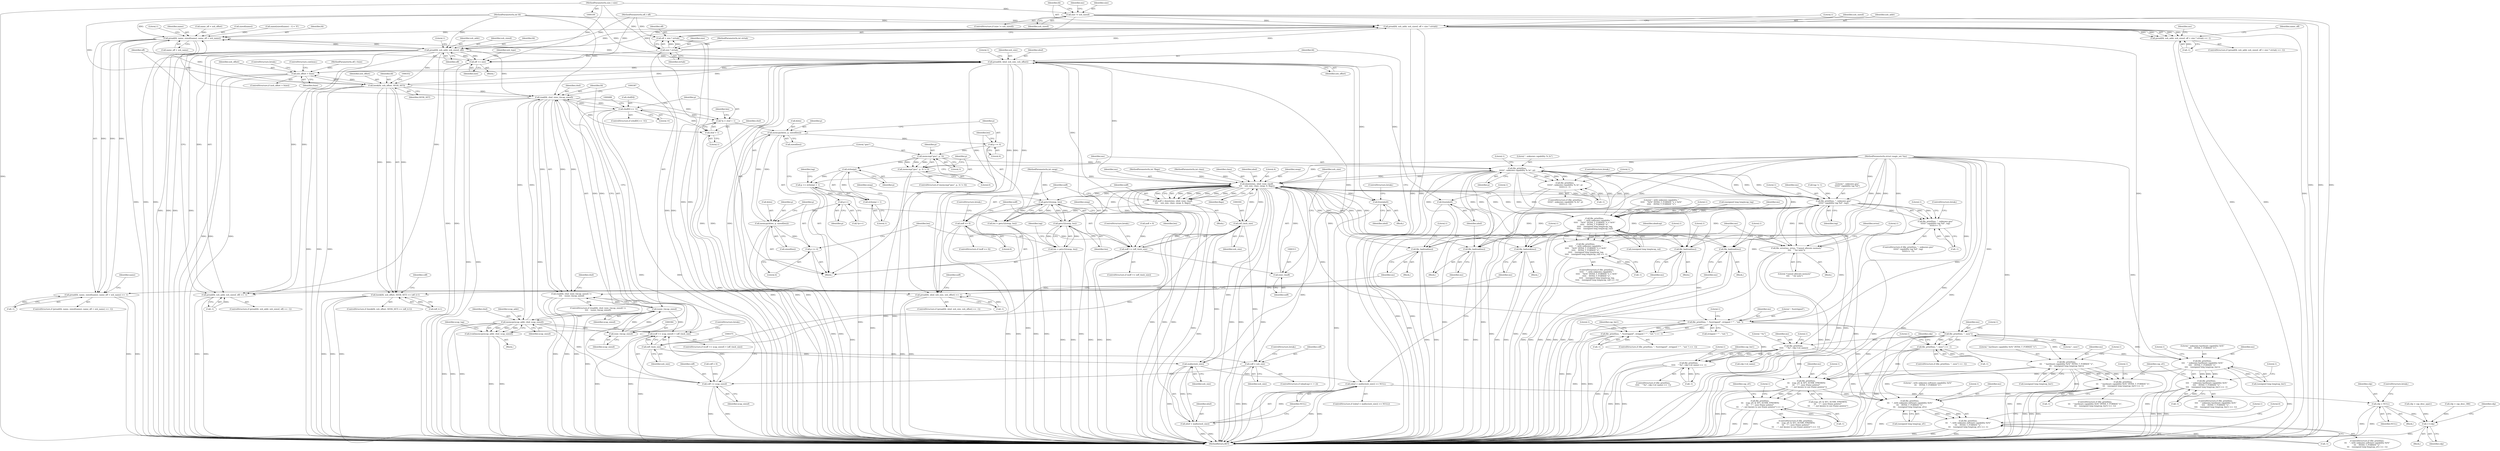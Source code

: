 digraph "0_file_d7cdad007c507e6c79f51f058dd77fab70ceb9f6@API" {
"1000146" [label="(Call,size != xsh_sizeof)"];
"1000116" [label="(MethodParameterIn,size_t size)"];
"1000164" [label="(Call,pread(fd, xsh_addr, xsh_sizeof, off + size * strtab))"];
"1000163" [label="(Call,pread(fd, xsh_addr, xsh_sizeof, off + size * strtab) == -1)"];
"1000191" [label="(Call,pread(fd, name, sizeof(name), name_off + xsh_name))"];
"1000190" [label="(Call,pread(fd, name, sizeof(name), name_off + xsh_name) == -1)"];
"1000226" [label="(Call,pread(fd, xsh_addr, xsh_sizeof, off))"];
"1000225" [label="(Call,pread(fd, xsh_addr, xsh_sizeof, off) == -1)"];
"1000239" [label="(Call,off += size)"];
"1000280" [label="(Call,pread(fd, nbuf, xsh_size, xsh_offset))"];
"1000253" [label="(Call,xsh_offset > fsize)"];
"1000347" [label="(Call,lseek(fd, xsh_offset, SEEK_SET))"];
"1000346" [label="(Call,lseek(fd, xsh_offset, SEEK_SET) == (off_t)-1)"];
"1000380" [label="(Call,read(fd, cbuf, (size_t)xcap_sizeof))"];
"1000379" [label="(Call,read(fd, cbuf, (size_t)xcap_sizeof) !=\n\t\t\t\t    (ssize_t)xcap_sizeof)"];
"1000396" [label="(Call,cbuf[0] == 'A')"];
"1000403" [label="(Call,*p = cbuf + 1)"];
"1000410" [label="(Call,memcpy(&len, p, sizeof(len)))"];
"1000416" [label="(Call,p += 4)"];
"1000426" [label="(Call,memcmp(\"gnu\", p, 3))"];
"1000425" [label="(Call,memcmp(\"gnu\", p, 3) != 0)"];
"1000434" [label="(Call,file_printf(ms,\n\t\t\t\t\t\t\", unknown capability %.3s\", p))"];
"1000202" [label="(Call,file_badread(ms))"];
"1000234" [label="(Call,file_badread(ms))"];
"1000271" [label="(Call,file_error(ms, errno, \"Cannot allocate memory\"\n\t\t\t\t    \" for note\"))"];
"1000288" [label="(Call,file_badread(ms))"];
"1000309" [label="(Call,donote(ms, nbuf, (size_t)noff,\n\t\t\t\t    xsh_size, clazz, swap, 4, flags))"];
"1000267" [label="(Call,malloc(xsh_size))"];
"1000264" [label="(Call,(nbuf = malloc(xsh_size)) == NULL)"];
"1000573" [label="(Call,cdp = NULL)"];
"1000620" [label="(Call,++cdp)"];
"1000265" [label="(Call,nbuf = malloc(xsh_size))"];
"1000303" [label="(Call,(off_t)xsh_size)"];
"1000301" [label="(Call,noff >= (off_t)xsh_size)"];
"1000312" [label="(Call,(size_t)noff)"];
"1000374" [label="(Call,(off_t)xsh_size)"];
"1000370" [label="(Call,(coff += xcap_sizeof) > (off_t)xsh_size)"];
"1000530" [label="(Call,coff = xsh_size)"];
"1000371" [label="(Call,coff += xcap_sizeof)"];
"1000307" [label="(Call,noff = donote(ms, nbuf, (size_t)noff,\n\t\t\t\t    xsh_size, clazz, swap, 4, flags))"];
"1000321" [label="(Call,noff == 0)"];
"1000325" [label="(Call,free(nbuf))"];
"1000356" [label="(Call,file_badseek(ms))"];
"1000390" [label="(Call,file_badread(ms))"];
"1000421" [label="(Call,getu32(swap, len))"];
"1000419" [label="(Call,len = getu32(swap, len))"];
"1000466" [label="(Call,getu32(swap, len))"];
"1000464" [label="(Call,len = getu32(swap, len))"];
"1000476" [label="(Call,file_printf(ms, \", unknown gnu\"\n\t\t\t\t\t\t\" capability tag %d\", tag))"];
"1000475" [label="(Call,file_printf(ms, \", unknown gnu\"\n\t\t\t\t\t\t\" capability tag %d\", tag)\n\t\t\t\t\t\t== -1)"];
"1000511" [label="(Call,file_printf(ms,\n\t\t\t\t\t    \", with unknown capability \"\n\t\t\t\t\t    \"0x%\" INT64_T_FORMAT \"x = 0x%\"\n\t\t\t\t\t    INT64_T_FORMAT \"x\",\n \t\t\t\t\t    (unsigned long long)xcap_tag,\n \t\t\t\t\t    (unsigned long long)xcap_val))"];
"1000510" [label="(Call,file_printf(ms,\n\t\t\t\t\t    \", with unknown capability \"\n\t\t\t\t\t    \"0x%\" INT64_T_FORMAT \"x = 0x%\"\n\t\t\t\t\t    INT64_T_FORMAT \"x\",\n \t\t\t\t\t    (unsigned long long)xcap_tag,\n \t\t\t\t\t    (unsigned long long)xcap_val) == -1)"];
"1000539" [label="(Call,file_printf(ms, \", %sstripped\", stripped ? \"\" : \"not \"))"];
"1000538" [label="(Call,file_printf(ms, \", %sstripped\", stripped ? \"\" : \"not \") == -1)"];
"1000579" [label="(Call,file_printf(ms, \", uses\"))"];
"1000578" [label="(Call,file_printf(ms, \", uses\") == -1)"];
"1000604" [label="(Call,file_printf(ms,\n\t\t\t\t\t    \" %s\", cdp->cd_name))"];
"1000603" [label="(Call,file_printf(ms,\n\t\t\t\t\t    \" %s\", cdp->cd_name) == -1)"];
"1000626" [label="(Call,file_printf(ms,\n\t\t\t\t    \" unknown hardware capability 0x%\"\n\t\t\t\t    INT64_T_FORMAT \"x\",\n\t\t\t\t    (unsigned long long)cap_hw1))"];
"1000625" [label="(Call,file_printf(ms,\n\t\t\t\t    \" unknown hardware capability 0x%\"\n\t\t\t\t    INT64_T_FORMAT \"x\",\n\t\t\t\t    (unsigned long long)cap_hw1) == -1)"];
"1000662" [label="(Call,file_printf(ms,\n\t\t\t    (cap_sf1 & SF1_SUNW_FPKNWN)\n\t\t\t    ? \", uses frame pointer\"\n\t\t\t    : \", not known to use frame pointer\"))"];
"1000661" [label="(Call,file_printf(ms,\n\t\t\t    (cap_sf1 & SF1_SUNW_FPKNWN)\n\t\t\t    ? \", uses frame pointer\"\n\t\t\t    : \", not known to use frame pointer\") == -1)"];
"1000682" [label="(Call,file_printf(ms,\n\t\t\t    \", with unknown software capability 0x%\"\n\t\t\t    INT64_T_FORMAT \"x\",\n\t\t\t    (unsigned long long)cap_sf1))"];
"1000681" [label="(Call,file_printf(ms,\n\t\t\t    \", with unknown software capability 0x%\"\n\t\t\t    INT64_T_FORMAT \"x\",\n\t\t\t    (unsigned long long)cap_sf1) == -1)"];
"1000641" [label="(Call,file_printf(ms,\n\t\t\t    \" hardware capability 0x%\" INT64_T_FORMAT \"x\",\n\t\t\t    (unsigned long long)cap_hw1))"];
"1000640" [label="(Call,file_printf(ms,\n\t\t\t    \" hardware capability 0x%\" INT64_T_FORMAT \"x\",\n\t\t\t    (unsigned long long)cap_hw1) == -1)"];
"1000433" [label="(Call,file_printf(ms,\n\t\t\t\t\t\t\", unknown capability %.3s\", p)\n\t\t\t\t\t\t== -1)"];
"1000447" [label="(Call,strlen(p))"];
"1000444" [label="(Call,p += strlen(p) + 1)"];
"1000453" [label="(Call,p++)"];
"1000455" [label="(Call,memcpy(&len, p, sizeof(len)))"];
"1000461" [label="(Call,p += 4)"];
"1000446" [label="(Call,strlen(p) + 1)"];
"1000405" [label="(Call,cbuf + 1)"];
"1000489" [label="(Call,memcpy(xcap_addr, cbuf, xcap_sizeof))"];
"1000383" [label="(Call,(size_t)xcap_sizeof)"];
"1000386" [label="(Call,(ssize_t)xcap_sizeof)"];
"1000487" [label="(Call,(void)memcpy(xcap_addr, cbuf, xcap_sizeof))"];
"1000279" [label="(Call,pread(fd, nbuf, xsh_size, xsh_offset) == -1)"];
"1000290" [label="(Call,free(nbuf))"];
"1000170" [label="(Call,size * strtab)"];
"1000168" [label="(Call,off + size * strtab)"];
"1000301" [label="(Call,noff >= (off_t)xsh_size)"];
"1000378" [label="(ControlStructure,if (read(fd, cbuf, (size_t)xcap_sizeof) !=\n\t\t\t\t    (ssize_t)xcap_sizeof))"];
"1000382" [label="(Identifier,cbuf)"];
"1000257" [label="(ControlStructure,continue;)"];
"1000326" [label="(Identifier,nbuf)"];
"1000513" [label="(Literal,\", with unknown capability \"\n\t\t\t\t\t    \"0x%\" INT64_T_FORMAT \"x = 0x%\"\n\t\t\t\t\t    INT64_T_FORMAT \"x\")"];
"1000117" [label="(MethodParameterIn,off_t fsize)"];
"1000295" [label="(Call,noff = 0)"];
"1000349" [label="(Identifier,xsh_offset)"];
"1000561" [label="(Call,cdp = cap_desc_sparc)"];
"1000466" [label="(Call,getu32(swap, len))"];
"1000162" [label="(ControlStructure,if (pread(fd, xsh_addr, xsh_sizeof, off + size * strtab) == -1))"];
"1000267" [label="(Call,malloc(xsh_size))"];
"1000520" [label="(Call,-1)"];
"1000202" [label="(Call,file_badread(ms))"];
"1000662" [label="(Call,file_printf(ms,\n\t\t\t    (cap_sf1 & SF1_SUNW_FPKNWN)\n\t\t\t    ? \", uses frame pointer\"\n\t\t\t    : \", not known to use frame pointer\"))"];
"1000573" [label="(Call,cdp = NULL)"];
"1000268" [label="(Identifier,xsh_size)"];
"1000228" [label="(Identifier,xsh_addr)"];
"1000579" [label="(Call,file_printf(ms, \", uses\"))"];
"1000294" [label="(Literal,1)"];
"1000383" [label="(Call,(size_t)xcap_sizeof)"];
"1000479" [label="(Identifier,tag)"];
"1000229" [label="(Identifier,xsh_sizeof)"];
"1000309" [label="(Call,donote(ms, nbuf, (size_t)noff,\n\t\t\t\t    xsh_size, clazz, swap, 4, flags))"];
"1000269" [label="(Identifier,NULL)"];
"1000547" [label="(Literal,1)"];
"1000639" [label="(ControlStructure,if (file_printf(ms,\n\t\t\t    \" hardware capability 0x%\" INT64_T_FORMAT \"x\",\n\t\t\t    (unsigned long long)cap_hw1) == -1))"];
"1000511" [label="(Call,file_printf(ms,\n\t\t\t\t\t    \", with unknown capability \"\n\t\t\t\t\t    \"0x%\" INT64_T_FORMAT \"x = 0x%\"\n\t\t\t\t\t    INT64_T_FORMAT \"x\",\n \t\t\t\t\t    (unsigned long long)xcap_tag,\n \t\t\t\t\t    (unsigned long long)xcap_val))"];
"1000278" [label="(ControlStructure,if (pread(fd, nbuf, xsh_size, xsh_offset) == -1))"];
"1000255" [label="(Identifier,fsize)"];
"1000305" [label="(Identifier,xsh_size)"];
"1000113" [label="(MethodParameterIn,int fd)"];
"1000145" [label="(ControlStructure,if (size != xsh_sizeof))"];
"1000430" [label="(Literal,0)"];
"1000468" [label="(Identifier,len)"];
"1000240" [label="(Identifier,off)"];
"1000684" [label="(Literal,\", with unknown software capability 0x%\"\n\t\t\t    INT64_T_FORMAT \"x\")"];
"1000636" [label="(Literal,1)"];
"1000517" [label="(Call,(unsigned long long)xcap_val)"];
"1000447" [label="(Call,strlen(p))"];
"1000575" [label="(Identifier,NULL)"];
"1000370" [label="(Call,(coff += xcap_sizeof) > (off_t)xsh_size)"];
"1000521" [label="(Literal,1)"];
"1000289" [label="(Identifier,ms)"];
"1000420" [label="(Identifier,len)"];
"1000462" [label="(Identifier,p)"];
"1000146" [label="(Call,size != xsh_sizeof)"];
"1000414" [label="(Call,sizeof(len))"];
"1000416" [label="(Call,p += 4)"];
"1000153" [label="(Identifier,ms)"];
"1000390" [label="(Call,file_badread(ms))"];
"1000167" [label="(Identifier,xsh_sizeof)"];
"1000232" [label="(Literal,1)"];
"1000509" [label="(ControlStructure,if (file_printf(ms,\n\t\t\t\t\t    \", with unknown capability \"\n\t\t\t\t\t    \"0x%\" INT64_T_FORMAT \"x = 0x%\"\n\t\t\t\t\t    INT64_T_FORMAT \"x\",\n \t\t\t\t\t    (unsigned long long)xcap_tag,\n \t\t\t\t\t    (unsigned long long)xcap_val) == -1))"];
"1000314" [label="(Identifier,noff)"];
"1000201" [label="(Block,)"];
"1000377" [label="(ControlStructure,break;)"];
"1000404" [label="(Identifier,p)"];
"1000428" [label="(Identifier,p)"];
"1000209" [label="(Identifier,name)"];
"1000325" [label="(Call,free(nbuf))"];
"1000243" [label="(Identifier,xsh_type)"];
"1000380" [label="(Call,read(fd, cbuf, (size_t)xcap_sizeof))"];
"1000391" [label="(Identifier,ms)"];
"1000610" [label="(Call,-1)"];
"1000633" [label="(Literal,1)"];
"1000318" [label="(Literal,4)"];
"1000456" [label="(Call,&len)"];
"1000291" [label="(Identifier,nbuf)"];
"1000489" [label="(Call,memcpy(xcap_addr, cbuf, xcap_sizeof))"];
"1000641" [label="(Call,file_printf(ms,\n\t\t\t    \" hardware capability 0x%\" INT64_T_FORMAT \"x\",\n\t\t\t    (unsigned long long)cap_hw1))"];
"1000308" [label="(Identifier,noff)"];
"1000628" [label="(Literal,\" unknown hardware capability 0x%\"\n\t\t\t\t    INT64_T_FORMAT \"x\")"];
"1000681" [label="(Call,file_printf(ms,\n\t\t\t    \", with unknown software capability 0x%\"\n\t\t\t    INT64_T_FORMAT \"x\",\n\t\t\t    (unsigned long long)cap_sf1) == -1)"];
"1000454" [label="(Identifier,p)"];
"1000169" [label="(Identifier,off)"];
"1000481" [label="(Literal,1)"];
"1000279" [label="(Call,pread(fd, nbuf, xsh_size, xsh_offset) == -1)"];
"1000477" [label="(Identifier,ms)"];
"1000671" [label="(Literal,1)"];
"1000351" [label="(Call,(off_t)-1)"];
"1000288" [label="(Call,file_badread(ms))"];
"1000166" [label="(Identifier,xsh_addr)"];
"1000320" [label="(ControlStructure,if (noff == 0))"];
"1000327" [label="(ControlStructure,break;)"];
"1000427" [label="(Literal,\"gnu\")"];
"1000476" [label="(Call,file_printf(ms, \", unknown gnu\"\n\t\t\t\t\t\t\" capability tag %d\", tag))"];
"1000317" [label="(Identifier,swap)"];
"1000199" [label="(Call,-1)"];
"1000614" [label="(Literal,1)"];
"1000112" [label="(MethodParameterIn,int swap)"];
"1000396" [label="(Call,cbuf[0] == 'A')"];
"1000640" [label="(Call,file_printf(ms,\n\t\t\t    \" hardware capability 0x%\" INT64_T_FORMAT \"x\",\n\t\t\t    (unsigned long long)cap_hw1) == -1)"];
"1000296" [label="(Identifier,noff)"];
"1000322" [label="(Identifier,noff)"];
"1000611" [label="(Literal,1)"];
"1000266" [label="(Identifier,nbuf)"];
"1000116" [label="(MethodParameterIn,size_t size)"];
"1000230" [label="(Identifier,off)"];
"1000465" [label="(Identifier,len)"];
"1000263" [label="(ControlStructure,if ((nbuf = malloc(xsh_size)) == NULL))"];
"1000621" [label="(Identifier,cdp)"];
"1000443" [label="(ControlStructure,break;)"];
"1000410" [label="(Call,memcpy(&len, p, sizeof(len)))"];
"1000234" [label="(Call,file_badread(ms))"];
"1000395" [label="(ControlStructure,if (cbuf[0] == 'A'))"];
"1000439" [label="(Literal,1)"];
"1000310" [label="(Identifier,ms)"];
"1000190" [label="(Call,pread(fd, name, sizeof(name), name_off + xsh_name) == -1)"];
"1000280" [label="(Call,pread(fd, nbuf, xsh_size, xsh_offset))"];
"1000306" [label="(ControlStructure,break;)"];
"1000475" [label="(Call,file_printf(ms, \", unknown gnu\"\n\t\t\t\t\t\t\" capability tag %d\", tag)\n\t\t\t\t\t\t== -1)"];
"1000627" [label="(Identifier,ms)"];
"1000168" [label="(Call,off + size * strtab)"];
"1000355" [label="(Block,)"];
"1000540" [label="(Identifier,ms)"];
"1000692" [label="(Literal,1)"];
"1000226" [label="(Call,pread(fd, xsh_addr, xsh_sizeof, off))"];
"1000282" [label="(Identifier,nbuf)"];
"1000385" [label="(Identifier,xcap_sizeof)"];
"1000114" [label="(MethodParameterIn,off_t off)"];
"1000663" [label="(Identifier,ms)"];
"1000347" [label="(Call,lseek(fd, xsh_offset, SEEK_SET))"];
"1000606" [label="(Literal,\" %s\")"];
"1000413" [label="(Identifier,p)"];
"1000445" [label="(Identifier,p)"];
"1000685" [label="(Call,(unsigned long long)cap_sf1)"];
"1000252" [label="(ControlStructure,if (xsh_offset > fsize))"];
"1000376" [label="(Identifier,xsh_size)"];
"1000299" [label="(Block,)"];
"1000273" [label="(Identifier,errno)"];
"1000324" [label="(ControlStructure,break;)"];
"1000470" [label="(Call,tag != 1)"];
"1000624" [label="(ControlStructure,if (file_printf(ms,\n\t\t\t\t    \" unknown hardware capability 0x%\"\n\t\t\t\t    INT64_T_FORMAT \"x\",\n\t\t\t\t    (unsigned long long)cap_hw1) == -1))"];
"1000181" [label="(Call,name_off = xsh_offset)"];
"1000345" [label="(ControlStructure,if (lseek(fd, xsh_offset, SEEK_SET) == (off_t)-1))"];
"1000642" [label="(Identifier,ms)"];
"1000538" [label="(Call,file_printf(ms, \", %sstripped\", stripped ? \"\" : \"not \") == -1)"];
"1000227" [label="(Identifier,fd)"];
"1000660" [label="(ControlStructure,if (file_printf(ms,\n\t\t\t    (cap_sf1 & SF1_SUNW_FPKNWN)\n\t\t\t    ? \", uses frame pointer\"\n\t\t\t    : \", not known to use frame pointer\") == -1))"];
"1000307" [label="(Call,noff = donote(ms, nbuf, (size_t)noff,\n\t\t\t\t    xsh_size, clazz, swap, 4, flags))"];
"1000422" [label="(Identifier,swap)"];
"1000350" [label="(Identifier,SEEK_SET)"];
"1000319" [label="(Identifier,flags)"];
"1000525" [label="(ControlStructure,if (nbadcap++ > 2))"];
"1000312" [label="(Call,(size_t)noff)"];
"1000537" [label="(ControlStructure,if (file_printf(ms, \", %sstripped\", stripped ? \"\" : \"not \") == -1))"];
"1000533" [label="(ControlStructure,break;)"];
"1000605" [label="(Identifier,ms)"];
"1000388" [label="(Identifier,xcap_sizeof)"];
"1000389" [label="(Block,)"];
"1000680" [label="(ControlStructure,if (file_printf(ms,\n\t\t\t    \", with unknown software capability 0x%\"\n\t\t\t    INT64_T_FORMAT \"x\",\n\t\t\t    (unsigned long long)cap_sf1) == -1))"];
"1000171" [label="(Identifier,size)"];
"1000464" [label="(Call,len = getu32(swap, len))"];
"1000286" [label="(Literal,1)"];
"1000118" [label="(MethodParameterIn,int *flags)"];
"1000381" [label="(Identifier,fd)"];
"1000435" [label="(Identifier,ms)"];
"1000674" [label="(Literal,1)"];
"1000602" [label="(ControlStructure,if (file_printf(ms,\n\t\t\t\t\t    \" %s\", cdp->cd_name) == -1))"];
"1000300" [label="(ControlStructure,if (noff >= (off_t)xsh_size))"];
"1000233" [label="(Block,)"];
"1000451" [label="(Identifier,tag)"];
"1000458" [label="(Identifier,p)"];
"1000386" [label="(Call,(ssize_t)xcap_sizeof)"];
"1000586" [label="(Literal,1)"];
"1000406" [label="(Identifier,cbuf)"];
"1000191" [label="(Call,pread(fd, name, sizeof(name), name_off + xsh_name))"];
"1000568" [label="(Call,cdp = cap_desc_386)"];
"1000164" [label="(Call,pread(fd, xsh_addr, xsh_sizeof, off + size * strtab))"];
"1000261" [label="(Block,)"];
"1000541" [label="(Literal,\", %sstripped\")"];
"1000397" [label="(Call,cbuf[0])"];
"1000172" [label="(Identifier,strtab)"];
"1000648" [label="(Literal,1)"];
"1000225" [label="(Call,pread(fd, xsh_addr, xsh_sizeof, off) == -1)"];
"1000446" [label="(Call,strlen(p) + 1)"];
"1000577" [label="(ControlStructure,if (file_printf(ms, \", uses\") == -1))"];
"1000323" [label="(Literal,0)"];
"1000432" [label="(ControlStructure,if (file_printf(ms,\n\t\t\t\t\t\t\", unknown capability %.3s\", p)\n\t\t\t\t\t\t== -1))"];
"1000494" [label="(Identifier,xcap_tag)"];
"1000400" [label="(Literal,'A')"];
"1000581" [label="(Literal,\", uses\")"];
"1000207" [label="(Call,name[sizeof(name) - 1] = '\0')"];
"1000357" [label="(Identifier,ms)"];
"1000346" [label="(Call,lseek(fd, xsh_offset, SEEK_SET) == (off_t)-1)"];
"1000594" [label="(Block,)"];
"1000264" [label="(Call,(nbuf = malloc(xsh_size)) == NULL)"];
"1000371" [label="(Call,coff += xcap_sizeof)"];
"1000653" [label="(Identifier,cap_sf1)"];
"1000437" [label="(Identifier,p)"];
"1000111" [label="(MethodParameterIn,int clazz)"];
"1000442" [label="(Literal,1)"];
"1000616" [label="(Identifier,cap_hw1)"];
"1000148" [label="(Identifier,xsh_sizeof)"];
"1000321" [label="(Call,noff == 0)"];
"1000651" [label="(Literal,1)"];
"1000194" [label="(Call,sizeof(name))"];
"1000189" [label="(ControlStructure,if (pread(fd, name, sizeof(name), name_off + xsh_name) == -1))"];
"1000224" [label="(ControlStructure,if (pread(fd, xsh_addr, xsh_sizeof, off) == -1))"];
"1000510" [label="(Call,file_printf(ms,\n\t\t\t\t\t    \", with unknown capability \"\n\t\t\t\t\t    \"0x%\" INT64_T_FORMAT \"x = 0x%\"\n\t\t\t\t\t    INT64_T_FORMAT \"x\",\n \t\t\t\t\t    (unsigned long long)xcap_tag,\n \t\t\t\t\t    (unsigned long long)xcap_val) == -1)"];
"1000374" [label="(Call,(off_t)xsh_size)"];
"1000272" [label="(Identifier,ms)"];
"1000682" [label="(Call,file_printf(ms,\n\t\t\t    \", with unknown software capability 0x%\"\n\t\t\t    INT64_T_FORMAT \"x\",\n\t\t\t    (unsigned long long)cap_sf1))"];
"1000373" [label="(Identifier,xcap_sizeof)"];
"1000379" [label="(Call,read(fd, cbuf, (size_t)xcap_sizeof) !=\n\t\t\t\t    (ssize_t)xcap_sizeof)"];
"1000360" [label="(Literal,1)"];
"1000492" [label="(Identifier,xcap_sizeof)"];
"1000444" [label="(Call,p += strlen(p) + 1)"];
"1000165" [label="(Identifier,fd)"];
"1000524" [label="(Literal,1)"];
"1000421" [label="(Call,getu32(swap, len))"];
"1000411" [label="(Call,&len)"];
"1000425" [label="(Call,memcmp(\"gnu\", p, 3) != 0)"];
"1000491" [label="(Identifier,cbuf)"];
"1000490" [label="(Identifier,xcap_addr)"];
"1000539" [label="(Call,file_printf(ms, \", %sstripped\", stripped ? \"\" : \"not \"))"];
"1000433" [label="(Call,file_printf(ms,\n\t\t\t\t\t\t\", unknown capability %.3s\", p)\n\t\t\t\t\t\t== -1)"];
"1000426" [label="(Call,memcmp(\"gnu\", p, 3))"];
"1000423" [label="(Identifier,len)"];
"1000588" [label="(Identifier,cdp)"];
"1000484" [label="(Literal,1)"];
"1000417" [label="(Identifier,p)"];
"1000163" [label="(Call,pread(fd, xsh_addr, xsh_sizeof, off + size * strtab) == -1)"];
"1000514" [label="(Call,(unsigned long long)xcap_tag)"];
"1000235" [label="(Identifier,ms)"];
"1000192" [label="(Identifier,fd)"];
"1000110" [label="(MethodParameterIn,struct magic_set *ms)"];
"1000582" [label="(Call,-1)"];
"1000676" [label="(Identifier,cap_sf1)"];
"1000254" [label="(Identifier,xsh_offset)"];
"1000632" [label="(Call,-1)"];
"1000412" [label="(Identifier,len)"];
"1000578" [label="(Call,file_printf(ms, \", uses\") == -1)"];
"1000530" [label="(Call,coff = xsh_size)"];
"1000471" [label="(Identifier,tag)"];
"1000174" [label="(Literal,1)"];
"1000315" [label="(Identifier,xsh_size)"];
"1000285" [label="(Call,-1)"];
"1000583" [label="(Literal,1)"];
"1000398" [label="(Identifier,cbuf)"];
"1000271" [label="(Call,file_error(ms, errno, \"Cannot allocate memory\"\n\t\t\t\t    \" for note\"))"];
"1000281" [label="(Identifier,fd)"];
"1000372" [label="(Identifier,coff)"];
"1000670" [label="(Call,-1)"];
"1000453" [label="(Call,p++)"];
"1000436" [label="(Literal,\", unknown capability %.3s\")"];
"1000177" [label="(Identifier,ms)"];
"1000480" [label="(Call,-1)"];
"1000485" [label="(ControlStructure,break;)"];
"1000607" [label="(Call,cdp->cd_name)"];
"1000688" [label="(Call,-1)"];
"1000316" [label="(Identifier,clazz)"];
"1000647" [label="(Call,-1)"];
"1000277" [label="(Literal,1)"];
"1000239" [label="(Call,off += size)"];
"1000580" [label="(Identifier,ms)"];
"1000467" [label="(Identifier,swap)"];
"1000369" [label="(ControlStructure,if ((coff += xcap_sizeof) > (off_t)xsh_size))"];
"1000365" [label="(Block,)"];
"1000258" [label="(ControlStructure,break;)"];
"1000311" [label="(Identifier,nbuf)"];
"1000625" [label="(Call,file_printf(ms,\n\t\t\t\t    \" unknown hardware capability 0x%\"\n\t\t\t\t    INT64_T_FORMAT \"x\",\n\t\t\t\t    (unsigned long long)cap_hw1) == -1)"];
"1000434" [label="(Call,file_printf(ms,\n\t\t\t\t\t\t\", unknown capability %.3s\", p))"];
"1000238" [label="(Literal,1)"];
"1000661" [label="(Call,file_printf(ms,\n\t\t\t    (cap_sf1 & SF1_SUNW_FPKNWN)\n\t\t\t    ? \", uses frame pointer\"\n\t\t\t    : \", not known to use frame pointer\") == -1)"];
"1000592" [label="(Identifier,cdp)"];
"1000173" [label="(Call,-1)"];
"1000461" [label="(Call,p += 4)"];
"1000182" [label="(Identifier,name_off)"];
"1000290" [label="(Call,free(nbuf))"];
"1000550" [label="(Literal,1)"];
"1000284" [label="(Identifier,xsh_offset)"];
"1000474" [label="(ControlStructure,if (file_printf(ms, \", unknown gnu\"\n\t\t\t\t\t\t\" capability tag %d\", tag)\n\t\t\t\t\t\t== -1))"];
"1000604" [label="(Call,file_printf(ms,\n\t\t\t\t\t    \" %s\", cdp->cd_name))"];
"1000362" [label="(Identifier,coff)"];
"1000203" [label="(Identifier,ms)"];
"1000302" [label="(Identifier,noff)"];
"1000626" [label="(Call,file_printf(ms,\n\t\t\t\t    \" unknown hardware capability 0x%\"\n\t\t\t\t    INT64_T_FORMAT \"x\",\n\t\t\t\t    (unsigned long long)cap_hw1))"];
"1000200" [label="(Literal,1)"];
"1000287" [label="(Block,)"];
"1000170" [label="(Call,size * strtab)"];
"1000455" [label="(Call,memcpy(&len, p, sizeof(len)))"];
"1000265" [label="(Call,nbuf = malloc(xsh_size))"];
"1000356" [label="(Call,file_badseek(ms))"];
"1000487" [label="(Call,(void)memcpy(xcap_addr, cbuf, xcap_sizeof))"];
"1000449" [label="(Literal,1)"];
"1000206" [label="(Literal,1)"];
"1000424" [label="(ControlStructure,if (memcmp(\"gnu\", p, 3) != 0))"];
"1000231" [label="(Call,-1)"];
"1000694" [label="(Literal,0)"];
"1000643" [label="(Literal,\" hardware capability 0x%\" INT64_T_FORMAT \"x\")"];
"1000419" [label="(Call,len = getu32(swap, len))"];
"1000120" [label="(MethodParameterIn,int strtab)"];
"1000407" [label="(Literal,1)"];
"1000147" [label="(Identifier,size)"];
"1000196" [label="(Call,name_off + xsh_name)"];
"1000478" [label="(Literal,\", unknown gnu\"\n\t\t\t\t\t\t\" capability tag %d\")"];
"1000512" [label="(Identifier,ms)"];
"1000270" [label="(Block,)"];
"1000452" [label="(Call,*p++)"];
"1000463" [label="(Literal,4)"];
"1000531" [label="(Identifier,coff)"];
"1000695" [label="(MethodReturn,RET)"];
"1000603" [label="(Call,file_printf(ms,\n\t\t\t\t\t    \" %s\", cdp->cd_name) == -1)"];
"1000459" [label="(Call,sizeof(len))"];
"1000348" [label="(Identifier,fd)"];
"1000542" [label="(Call,stripped ? \"\" : \"not \")"];
"1000274" [label="(Literal,\"Cannot allocate memory\"\n\t\t\t\t    \" for note\")"];
"1000403" [label="(Call,*p = cbuf + 1)"];
"1000253" [label="(Call,xsh_offset > fsize)"];
"1000394" [label="(Literal,1)"];
"1000689" [label="(Literal,1)"];
"1000418" [label="(Literal,4)"];
"1000283" [label="(Identifier,xsh_size)"];
"1000620" [label="(Call,++cdp)"];
"1000528" [label="(Identifier,nbadcap)"];
"1000401" [label="(Block,)"];
"1000552" [label="(Identifier,cap_hw1)"];
"1000576" [label="(ControlStructure,break;)"];
"1000683" [label="(Identifier,ms)"];
"1000557" [label="(Block,)"];
"1000629" [label="(Call,(unsigned long long)cap_hw1)"];
"1000429" [label="(Literal,3)"];
"1000574" [label="(Identifier,cdp)"];
"1000546" [label="(Call,-1)"];
"1000448" [label="(Identifier,p)"];
"1000188" [label="(Block,)"];
"1000644" [label="(Call,(unsigned long long)cap_hw1)"];
"1000405" [label="(Call,cbuf + 1)"];
"1000438" [label="(Call,-1)"];
"1000241" [label="(Identifier,size)"];
"1000193" [label="(Identifier,name)"];
"1000664" [label="(Call,(cap_sf1 & SF1_SUNW_FPKNWN)\n\t\t\t    ? \", uses frame pointer\"\n\t\t\t    : \", not known to use frame pointer\")"];
"1000361" [label="(Call,coff = 0)"];
"1000532" [label="(Identifier,xsh_size)"];
"1000303" [label="(Call,(off_t)xsh_size)"];
"1000146" -> "1000145"  [label="AST: "];
"1000146" -> "1000148"  [label="CFG: "];
"1000147" -> "1000146"  [label="AST: "];
"1000148" -> "1000146"  [label="AST: "];
"1000153" -> "1000146"  [label="CFG: "];
"1000165" -> "1000146"  [label="CFG: "];
"1000146" -> "1000695"  [label="DDG: "];
"1000146" -> "1000695"  [label="DDG: "];
"1000146" -> "1000695"  [label="DDG: "];
"1000116" -> "1000146"  [label="DDG: "];
"1000146" -> "1000164"  [label="DDG: "];
"1000146" -> "1000170"  [label="DDG: "];
"1000116" -> "1000109"  [label="AST: "];
"1000116" -> "1000695"  [label="DDG: "];
"1000116" -> "1000170"  [label="DDG: "];
"1000116" -> "1000239"  [label="DDG: "];
"1000164" -> "1000163"  [label="AST: "];
"1000164" -> "1000168"  [label="CFG: "];
"1000165" -> "1000164"  [label="AST: "];
"1000166" -> "1000164"  [label="AST: "];
"1000167" -> "1000164"  [label="AST: "];
"1000168" -> "1000164"  [label="AST: "];
"1000174" -> "1000164"  [label="CFG: "];
"1000164" -> "1000695"  [label="DDG: "];
"1000164" -> "1000695"  [label="DDG: "];
"1000164" -> "1000695"  [label="DDG: "];
"1000164" -> "1000695"  [label="DDG: "];
"1000164" -> "1000163"  [label="DDG: "];
"1000164" -> "1000163"  [label="DDG: "];
"1000164" -> "1000163"  [label="DDG: "];
"1000164" -> "1000163"  [label="DDG: "];
"1000113" -> "1000164"  [label="DDG: "];
"1000114" -> "1000164"  [label="DDG: "];
"1000170" -> "1000164"  [label="DDG: "];
"1000170" -> "1000164"  [label="DDG: "];
"1000164" -> "1000191"  [label="DDG: "];
"1000164" -> "1000226"  [label="DDG: "];
"1000164" -> "1000226"  [label="DDG: "];
"1000163" -> "1000162"  [label="AST: "];
"1000163" -> "1000173"  [label="CFG: "];
"1000173" -> "1000163"  [label="AST: "];
"1000177" -> "1000163"  [label="CFG: "];
"1000182" -> "1000163"  [label="CFG: "];
"1000163" -> "1000695"  [label="DDG: "];
"1000163" -> "1000695"  [label="DDG: "];
"1000173" -> "1000163"  [label="DDG: "];
"1000191" -> "1000190"  [label="AST: "];
"1000191" -> "1000196"  [label="CFG: "];
"1000192" -> "1000191"  [label="AST: "];
"1000193" -> "1000191"  [label="AST: "];
"1000194" -> "1000191"  [label="AST: "];
"1000196" -> "1000191"  [label="AST: "];
"1000200" -> "1000191"  [label="CFG: "];
"1000191" -> "1000695"  [label="DDG: "];
"1000191" -> "1000695"  [label="DDG: "];
"1000191" -> "1000695"  [label="DDG: "];
"1000191" -> "1000190"  [label="DDG: "];
"1000191" -> "1000190"  [label="DDG: "];
"1000191" -> "1000190"  [label="DDG: "];
"1000226" -> "1000191"  [label="DDG: "];
"1000347" -> "1000191"  [label="DDG: "];
"1000380" -> "1000191"  [label="DDG: "];
"1000280" -> "1000191"  [label="DDG: "];
"1000113" -> "1000191"  [label="DDG: "];
"1000207" -> "1000191"  [label="DDG: "];
"1000181" -> "1000191"  [label="DDG: "];
"1000191" -> "1000226"  [label="DDG: "];
"1000190" -> "1000189"  [label="AST: "];
"1000190" -> "1000199"  [label="CFG: "];
"1000199" -> "1000190"  [label="AST: "];
"1000203" -> "1000190"  [label="CFG: "];
"1000209" -> "1000190"  [label="CFG: "];
"1000190" -> "1000695"  [label="DDG: "];
"1000190" -> "1000695"  [label="DDG: "];
"1000199" -> "1000190"  [label="DDG: "];
"1000226" -> "1000225"  [label="AST: "];
"1000226" -> "1000230"  [label="CFG: "];
"1000227" -> "1000226"  [label="AST: "];
"1000228" -> "1000226"  [label="AST: "];
"1000229" -> "1000226"  [label="AST: "];
"1000230" -> "1000226"  [label="AST: "];
"1000232" -> "1000226"  [label="CFG: "];
"1000226" -> "1000695"  [label="DDG: "];
"1000226" -> "1000695"  [label="DDG: "];
"1000226" -> "1000695"  [label="DDG: "];
"1000226" -> "1000695"  [label="DDG: "];
"1000226" -> "1000225"  [label="DDG: "];
"1000226" -> "1000225"  [label="DDG: "];
"1000226" -> "1000225"  [label="DDG: "];
"1000226" -> "1000225"  [label="DDG: "];
"1000113" -> "1000226"  [label="DDG: "];
"1000239" -> "1000226"  [label="DDG: "];
"1000114" -> "1000226"  [label="DDG: "];
"1000226" -> "1000239"  [label="DDG: "];
"1000226" -> "1000280"  [label="DDG: "];
"1000226" -> "1000347"  [label="DDG: "];
"1000226" -> "1000380"  [label="DDG: "];
"1000225" -> "1000224"  [label="AST: "];
"1000225" -> "1000231"  [label="CFG: "];
"1000231" -> "1000225"  [label="AST: "];
"1000235" -> "1000225"  [label="CFG: "];
"1000240" -> "1000225"  [label="CFG: "];
"1000225" -> "1000695"  [label="DDG: "];
"1000225" -> "1000695"  [label="DDG: "];
"1000231" -> "1000225"  [label="DDG: "];
"1000239" -> "1000188"  [label="AST: "];
"1000239" -> "1000241"  [label="CFG: "];
"1000240" -> "1000239"  [label="AST: "];
"1000241" -> "1000239"  [label="AST: "];
"1000243" -> "1000239"  [label="CFG: "];
"1000239" -> "1000695"  [label="DDG: "];
"1000239" -> "1000695"  [label="DDG: "];
"1000170" -> "1000239"  [label="DDG: "];
"1000114" -> "1000239"  [label="DDG: "];
"1000280" -> "1000279"  [label="AST: "];
"1000280" -> "1000284"  [label="CFG: "];
"1000281" -> "1000280"  [label="AST: "];
"1000282" -> "1000280"  [label="AST: "];
"1000283" -> "1000280"  [label="AST: "];
"1000284" -> "1000280"  [label="AST: "];
"1000286" -> "1000280"  [label="CFG: "];
"1000280" -> "1000695"  [label="DDG: "];
"1000280" -> "1000695"  [label="DDG: "];
"1000280" -> "1000695"  [label="DDG: "];
"1000280" -> "1000695"  [label="DDG: "];
"1000280" -> "1000253"  [label="DDG: "];
"1000280" -> "1000279"  [label="DDG: "];
"1000280" -> "1000279"  [label="DDG: "];
"1000280" -> "1000279"  [label="DDG: "];
"1000280" -> "1000279"  [label="DDG: "];
"1000113" -> "1000280"  [label="DDG: "];
"1000265" -> "1000280"  [label="DDG: "];
"1000267" -> "1000280"  [label="DDG: "];
"1000347" -> "1000280"  [label="DDG: "];
"1000253" -> "1000280"  [label="DDG: "];
"1000280" -> "1000290"  [label="DDG: "];
"1000280" -> "1000303"  [label="DDG: "];
"1000280" -> "1000309"  [label="DDG: "];
"1000280" -> "1000325"  [label="DDG: "];
"1000280" -> "1000347"  [label="DDG: "];
"1000253" -> "1000252"  [label="AST: "];
"1000253" -> "1000255"  [label="CFG: "];
"1000254" -> "1000253"  [label="AST: "];
"1000255" -> "1000253"  [label="AST: "];
"1000257" -> "1000253"  [label="CFG: "];
"1000258" -> "1000253"  [label="CFG: "];
"1000253" -> "1000695"  [label="DDG: "];
"1000253" -> "1000695"  [label="DDG: "];
"1000253" -> "1000695"  [label="DDG: "];
"1000347" -> "1000253"  [label="DDG: "];
"1000117" -> "1000253"  [label="DDG: "];
"1000253" -> "1000347"  [label="DDG: "];
"1000347" -> "1000346"  [label="AST: "];
"1000347" -> "1000350"  [label="CFG: "];
"1000348" -> "1000347"  [label="AST: "];
"1000349" -> "1000347"  [label="AST: "];
"1000350" -> "1000347"  [label="AST: "];
"1000352" -> "1000347"  [label="CFG: "];
"1000347" -> "1000695"  [label="DDG: "];
"1000347" -> "1000695"  [label="DDG: "];
"1000347" -> "1000695"  [label="DDG: "];
"1000347" -> "1000346"  [label="DDG: "];
"1000347" -> "1000346"  [label="DDG: "];
"1000347" -> "1000346"  [label="DDG: "];
"1000113" -> "1000347"  [label="DDG: "];
"1000347" -> "1000380"  [label="DDG: "];
"1000346" -> "1000345"  [label="AST: "];
"1000346" -> "1000351"  [label="CFG: "];
"1000351" -> "1000346"  [label="AST: "];
"1000357" -> "1000346"  [label="CFG: "];
"1000362" -> "1000346"  [label="CFG: "];
"1000346" -> "1000695"  [label="DDG: "];
"1000346" -> "1000695"  [label="DDG: "];
"1000346" -> "1000695"  [label="DDG: "];
"1000351" -> "1000346"  [label="DDG: "];
"1000380" -> "1000379"  [label="AST: "];
"1000380" -> "1000383"  [label="CFG: "];
"1000381" -> "1000380"  [label="AST: "];
"1000382" -> "1000380"  [label="AST: "];
"1000383" -> "1000380"  [label="AST: "];
"1000387" -> "1000380"  [label="CFG: "];
"1000380" -> "1000695"  [label="DDG: "];
"1000380" -> "1000695"  [label="DDG: "];
"1000380" -> "1000695"  [label="DDG: "];
"1000380" -> "1000379"  [label="DDG: "];
"1000380" -> "1000379"  [label="DDG: "];
"1000380" -> "1000379"  [label="DDG: "];
"1000113" -> "1000380"  [label="DDG: "];
"1000396" -> "1000380"  [label="DDG: "];
"1000489" -> "1000380"  [label="DDG: "];
"1000383" -> "1000380"  [label="DDG: "];
"1000380" -> "1000396"  [label="DDG: "];
"1000380" -> "1000403"  [label="DDG: "];
"1000380" -> "1000405"  [label="DDG: "];
"1000380" -> "1000489"  [label="DDG: "];
"1000379" -> "1000378"  [label="AST: "];
"1000379" -> "1000386"  [label="CFG: "];
"1000386" -> "1000379"  [label="AST: "];
"1000391" -> "1000379"  [label="CFG: "];
"1000398" -> "1000379"  [label="CFG: "];
"1000379" -> "1000695"  [label="DDG: "];
"1000379" -> "1000695"  [label="DDG: "];
"1000379" -> "1000695"  [label="DDG: "];
"1000386" -> "1000379"  [label="DDG: "];
"1000396" -> "1000395"  [label="AST: "];
"1000396" -> "1000400"  [label="CFG: "];
"1000397" -> "1000396"  [label="AST: "];
"1000400" -> "1000396"  [label="AST: "];
"1000404" -> "1000396"  [label="CFG: "];
"1000488" -> "1000396"  [label="CFG: "];
"1000396" -> "1000695"  [label="DDG: "];
"1000396" -> "1000695"  [label="DDG: "];
"1000396" -> "1000403"  [label="DDG: "];
"1000396" -> "1000405"  [label="DDG: "];
"1000396" -> "1000489"  [label="DDG: "];
"1000403" -> "1000401"  [label="AST: "];
"1000403" -> "1000405"  [label="CFG: "];
"1000404" -> "1000403"  [label="AST: "];
"1000405" -> "1000403"  [label="AST: "];
"1000412" -> "1000403"  [label="CFG: "];
"1000403" -> "1000695"  [label="DDG: "];
"1000403" -> "1000410"  [label="DDG: "];
"1000410" -> "1000401"  [label="AST: "];
"1000410" -> "1000414"  [label="CFG: "];
"1000411" -> "1000410"  [label="AST: "];
"1000413" -> "1000410"  [label="AST: "];
"1000414" -> "1000410"  [label="AST: "];
"1000417" -> "1000410"  [label="CFG: "];
"1000410" -> "1000695"  [label="DDG: "];
"1000410" -> "1000695"  [label="DDG: "];
"1000455" -> "1000410"  [label="DDG: "];
"1000410" -> "1000416"  [label="DDG: "];
"1000410" -> "1000455"  [label="DDG: "];
"1000416" -> "1000401"  [label="AST: "];
"1000416" -> "1000418"  [label="CFG: "];
"1000417" -> "1000416"  [label="AST: "];
"1000418" -> "1000416"  [label="AST: "];
"1000420" -> "1000416"  [label="CFG: "];
"1000416" -> "1000426"  [label="DDG: "];
"1000426" -> "1000425"  [label="AST: "];
"1000426" -> "1000429"  [label="CFG: "];
"1000427" -> "1000426"  [label="AST: "];
"1000428" -> "1000426"  [label="AST: "];
"1000429" -> "1000426"  [label="AST: "];
"1000430" -> "1000426"  [label="CFG: "];
"1000426" -> "1000425"  [label="DDG: "];
"1000426" -> "1000425"  [label="DDG: "];
"1000426" -> "1000425"  [label="DDG: "];
"1000426" -> "1000434"  [label="DDG: "];
"1000426" -> "1000447"  [label="DDG: "];
"1000425" -> "1000424"  [label="AST: "];
"1000425" -> "1000430"  [label="CFG: "];
"1000430" -> "1000425"  [label="AST: "];
"1000435" -> "1000425"  [label="CFG: "];
"1000445" -> "1000425"  [label="CFG: "];
"1000425" -> "1000695"  [label="DDG: "];
"1000425" -> "1000695"  [label="DDG: "];
"1000434" -> "1000433"  [label="AST: "];
"1000434" -> "1000437"  [label="CFG: "];
"1000435" -> "1000434"  [label="AST: "];
"1000436" -> "1000434"  [label="AST: "];
"1000437" -> "1000434"  [label="AST: "];
"1000439" -> "1000434"  [label="CFG: "];
"1000434" -> "1000695"  [label="DDG: "];
"1000434" -> "1000695"  [label="DDG: "];
"1000434" -> "1000202"  [label="DDG: "];
"1000434" -> "1000234"  [label="DDG: "];
"1000434" -> "1000271"  [label="DDG: "];
"1000434" -> "1000288"  [label="DDG: "];
"1000434" -> "1000309"  [label="DDG: "];
"1000434" -> "1000356"  [label="DDG: "];
"1000434" -> "1000390"  [label="DDG: "];
"1000434" -> "1000433"  [label="DDG: "];
"1000434" -> "1000433"  [label="DDG: "];
"1000434" -> "1000433"  [label="DDG: "];
"1000309" -> "1000434"  [label="DDG: "];
"1000476" -> "1000434"  [label="DDG: "];
"1000511" -> "1000434"  [label="DDG: "];
"1000110" -> "1000434"  [label="DDG: "];
"1000434" -> "1000476"  [label="DDG: "];
"1000434" -> "1000511"  [label="DDG: "];
"1000434" -> "1000539"  [label="DDG: "];
"1000202" -> "1000201"  [label="AST: "];
"1000202" -> "1000203"  [label="CFG: "];
"1000203" -> "1000202"  [label="AST: "];
"1000206" -> "1000202"  [label="CFG: "];
"1000202" -> "1000695"  [label="DDG: "];
"1000202" -> "1000695"  [label="DDG: "];
"1000309" -> "1000202"  [label="DDG: "];
"1000476" -> "1000202"  [label="DDG: "];
"1000511" -> "1000202"  [label="DDG: "];
"1000110" -> "1000202"  [label="DDG: "];
"1000234" -> "1000233"  [label="AST: "];
"1000234" -> "1000235"  [label="CFG: "];
"1000235" -> "1000234"  [label="AST: "];
"1000238" -> "1000234"  [label="CFG: "];
"1000234" -> "1000695"  [label="DDG: "];
"1000234" -> "1000695"  [label="DDG: "];
"1000309" -> "1000234"  [label="DDG: "];
"1000476" -> "1000234"  [label="DDG: "];
"1000511" -> "1000234"  [label="DDG: "];
"1000110" -> "1000234"  [label="DDG: "];
"1000271" -> "1000270"  [label="AST: "];
"1000271" -> "1000274"  [label="CFG: "];
"1000272" -> "1000271"  [label="AST: "];
"1000273" -> "1000271"  [label="AST: "];
"1000274" -> "1000271"  [label="AST: "];
"1000277" -> "1000271"  [label="CFG: "];
"1000271" -> "1000695"  [label="DDG: "];
"1000271" -> "1000695"  [label="DDG: "];
"1000271" -> "1000695"  [label="DDG: "];
"1000309" -> "1000271"  [label="DDG: "];
"1000476" -> "1000271"  [label="DDG: "];
"1000511" -> "1000271"  [label="DDG: "];
"1000110" -> "1000271"  [label="DDG: "];
"1000288" -> "1000287"  [label="AST: "];
"1000288" -> "1000289"  [label="CFG: "];
"1000289" -> "1000288"  [label="AST: "];
"1000291" -> "1000288"  [label="CFG: "];
"1000288" -> "1000695"  [label="DDG: "];
"1000288" -> "1000695"  [label="DDG: "];
"1000309" -> "1000288"  [label="DDG: "];
"1000476" -> "1000288"  [label="DDG: "];
"1000511" -> "1000288"  [label="DDG: "];
"1000110" -> "1000288"  [label="DDG: "];
"1000309" -> "1000307"  [label="AST: "];
"1000309" -> "1000319"  [label="CFG: "];
"1000310" -> "1000309"  [label="AST: "];
"1000311" -> "1000309"  [label="AST: "];
"1000312" -> "1000309"  [label="AST: "];
"1000315" -> "1000309"  [label="AST: "];
"1000316" -> "1000309"  [label="AST: "];
"1000317" -> "1000309"  [label="AST: "];
"1000318" -> "1000309"  [label="AST: "];
"1000319" -> "1000309"  [label="AST: "];
"1000307" -> "1000309"  [label="CFG: "];
"1000309" -> "1000695"  [label="DDG: "];
"1000309" -> "1000695"  [label="DDG: "];
"1000309" -> "1000695"  [label="DDG: "];
"1000309" -> "1000695"  [label="DDG: "];
"1000309" -> "1000695"  [label="DDG: "];
"1000309" -> "1000695"  [label="DDG: "];
"1000309" -> "1000267"  [label="DDG: "];
"1000309" -> "1000303"  [label="DDG: "];
"1000309" -> "1000307"  [label="DDG: "];
"1000309" -> "1000307"  [label="DDG: "];
"1000309" -> "1000307"  [label="DDG: "];
"1000309" -> "1000307"  [label="DDG: "];
"1000309" -> "1000307"  [label="DDG: "];
"1000309" -> "1000307"  [label="DDG: "];
"1000309" -> "1000307"  [label="DDG: "];
"1000309" -> "1000307"  [label="DDG: "];
"1000476" -> "1000309"  [label="DDG: "];
"1000511" -> "1000309"  [label="DDG: "];
"1000110" -> "1000309"  [label="DDG: "];
"1000312" -> "1000309"  [label="DDG: "];
"1000303" -> "1000309"  [label="DDG: "];
"1000111" -> "1000309"  [label="DDG: "];
"1000466" -> "1000309"  [label="DDG: "];
"1000421" -> "1000309"  [label="DDG: "];
"1000112" -> "1000309"  [label="DDG: "];
"1000118" -> "1000309"  [label="DDG: "];
"1000309" -> "1000325"  [label="DDG: "];
"1000309" -> "1000356"  [label="DDG: "];
"1000309" -> "1000374"  [label="DDG: "];
"1000309" -> "1000390"  [label="DDG: "];
"1000309" -> "1000421"  [label="DDG: "];
"1000309" -> "1000476"  [label="DDG: "];
"1000309" -> "1000511"  [label="DDG: "];
"1000309" -> "1000530"  [label="DDG: "];
"1000309" -> "1000539"  [label="DDG: "];
"1000267" -> "1000265"  [label="AST: "];
"1000267" -> "1000268"  [label="CFG: "];
"1000268" -> "1000267"  [label="AST: "];
"1000265" -> "1000267"  [label="CFG: "];
"1000267" -> "1000695"  [label="DDG: "];
"1000267" -> "1000264"  [label="DDG: "];
"1000267" -> "1000265"  [label="DDG: "];
"1000374" -> "1000267"  [label="DDG: "];
"1000303" -> "1000267"  [label="DDG: "];
"1000264" -> "1000263"  [label="AST: "];
"1000264" -> "1000269"  [label="CFG: "];
"1000265" -> "1000264"  [label="AST: "];
"1000269" -> "1000264"  [label="AST: "];
"1000272" -> "1000264"  [label="CFG: "];
"1000281" -> "1000264"  [label="CFG: "];
"1000264" -> "1000695"  [label="DDG: "];
"1000264" -> "1000695"  [label="DDG: "];
"1000265" -> "1000264"  [label="DDG: "];
"1000264" -> "1000573"  [label="DDG: "];
"1000573" -> "1000557"  [label="AST: "];
"1000573" -> "1000575"  [label="CFG: "];
"1000574" -> "1000573"  [label="AST: "];
"1000575" -> "1000573"  [label="AST: "];
"1000576" -> "1000573"  [label="CFG: "];
"1000573" -> "1000695"  [label="DDG: "];
"1000573" -> "1000695"  [label="DDG: "];
"1000573" -> "1000620"  [label="DDG: "];
"1000620" -> "1000594"  [label="AST: "];
"1000620" -> "1000621"  [label="CFG: "];
"1000621" -> "1000620"  [label="AST: "];
"1000592" -> "1000620"  [label="CFG: "];
"1000620" -> "1000695"  [label="DDG: "];
"1000568" -> "1000620"  [label="DDG: "];
"1000561" -> "1000620"  [label="DDG: "];
"1000266" -> "1000265"  [label="AST: "];
"1000269" -> "1000265"  [label="CFG: "];
"1000265" -> "1000695"  [label="DDG: "];
"1000265" -> "1000695"  [label="DDG: "];
"1000303" -> "1000301"  [label="AST: "];
"1000303" -> "1000305"  [label="CFG: "];
"1000304" -> "1000303"  [label="AST: "];
"1000305" -> "1000303"  [label="AST: "];
"1000301" -> "1000303"  [label="CFG: "];
"1000303" -> "1000695"  [label="DDG: "];
"1000303" -> "1000301"  [label="DDG: "];
"1000303" -> "1000374"  [label="DDG: "];
"1000303" -> "1000530"  [label="DDG: "];
"1000301" -> "1000300"  [label="AST: "];
"1000302" -> "1000301"  [label="AST: "];
"1000306" -> "1000301"  [label="CFG: "];
"1000308" -> "1000301"  [label="CFG: "];
"1000301" -> "1000695"  [label="DDG: "];
"1000301" -> "1000695"  [label="DDG: "];
"1000301" -> "1000695"  [label="DDG: "];
"1000295" -> "1000301"  [label="DDG: "];
"1000321" -> "1000301"  [label="DDG: "];
"1000301" -> "1000312"  [label="DDG: "];
"1000312" -> "1000314"  [label="CFG: "];
"1000313" -> "1000312"  [label="AST: "];
"1000314" -> "1000312"  [label="AST: "];
"1000315" -> "1000312"  [label="CFG: "];
"1000374" -> "1000370"  [label="AST: "];
"1000374" -> "1000376"  [label="CFG: "];
"1000375" -> "1000374"  [label="AST: "];
"1000376" -> "1000374"  [label="AST: "];
"1000370" -> "1000374"  [label="CFG: "];
"1000374" -> "1000695"  [label="DDG: "];
"1000374" -> "1000370"  [label="DDG: "];
"1000374" -> "1000530"  [label="DDG: "];
"1000370" -> "1000369"  [label="AST: "];
"1000371" -> "1000370"  [label="AST: "];
"1000377" -> "1000370"  [label="CFG: "];
"1000381" -> "1000370"  [label="CFG: "];
"1000370" -> "1000695"  [label="DDG: "];
"1000370" -> "1000695"  [label="DDG: "];
"1000371" -> "1000370"  [label="DDG: "];
"1000386" -> "1000370"  [label="DDG: "];
"1000489" -> "1000370"  [label="DDG: "];
"1000530" -> "1000525"  [label="AST: "];
"1000530" -> "1000532"  [label="CFG: "];
"1000531" -> "1000530"  [label="AST: "];
"1000532" -> "1000530"  [label="AST: "];
"1000533" -> "1000530"  [label="CFG: "];
"1000530" -> "1000695"  [label="DDG: "];
"1000530" -> "1000695"  [label="DDG: "];
"1000530" -> "1000371"  [label="DDG: "];
"1000371" -> "1000373"  [label="CFG: "];
"1000372" -> "1000371"  [label="AST: "];
"1000373" -> "1000371"  [label="AST: "];
"1000375" -> "1000371"  [label="CFG: "];
"1000371" -> "1000695"  [label="DDG: "];
"1000371" -> "1000695"  [label="DDG: "];
"1000361" -> "1000371"  [label="DDG: "];
"1000386" -> "1000371"  [label="DDG: "];
"1000489" -> "1000371"  [label="DDG: "];
"1000307" -> "1000299"  [label="AST: "];
"1000308" -> "1000307"  [label="AST: "];
"1000322" -> "1000307"  [label="CFG: "];
"1000307" -> "1000695"  [label="DDG: "];
"1000307" -> "1000321"  [label="DDG: "];
"1000321" -> "1000320"  [label="AST: "];
"1000321" -> "1000323"  [label="CFG: "];
"1000322" -> "1000321"  [label="AST: "];
"1000323" -> "1000321"  [label="AST: "];
"1000302" -> "1000321"  [label="CFG: "];
"1000324" -> "1000321"  [label="CFG: "];
"1000321" -> "1000695"  [label="DDG: "];
"1000321" -> "1000695"  [label="DDG: "];
"1000325" -> "1000261"  [label="AST: "];
"1000325" -> "1000326"  [label="CFG: "];
"1000326" -> "1000325"  [label="AST: "];
"1000327" -> "1000325"  [label="CFG: "];
"1000325" -> "1000695"  [label="DDG: "];
"1000356" -> "1000355"  [label="AST: "];
"1000356" -> "1000357"  [label="CFG: "];
"1000357" -> "1000356"  [label="AST: "];
"1000360" -> "1000356"  [label="CFG: "];
"1000356" -> "1000695"  [label="DDG: "];
"1000356" -> "1000695"  [label="DDG: "];
"1000476" -> "1000356"  [label="DDG: "];
"1000511" -> "1000356"  [label="DDG: "];
"1000110" -> "1000356"  [label="DDG: "];
"1000390" -> "1000389"  [label="AST: "];
"1000390" -> "1000391"  [label="CFG: "];
"1000391" -> "1000390"  [label="AST: "];
"1000394" -> "1000390"  [label="CFG: "];
"1000390" -> "1000695"  [label="DDG: "];
"1000390" -> "1000695"  [label="DDG: "];
"1000476" -> "1000390"  [label="DDG: "];
"1000511" -> "1000390"  [label="DDG: "];
"1000110" -> "1000390"  [label="DDG: "];
"1000421" -> "1000419"  [label="AST: "];
"1000421" -> "1000423"  [label="CFG: "];
"1000422" -> "1000421"  [label="AST: "];
"1000423" -> "1000421"  [label="AST: "];
"1000419" -> "1000421"  [label="CFG: "];
"1000421" -> "1000695"  [label="DDG: "];
"1000421" -> "1000419"  [label="DDG: "];
"1000421" -> "1000419"  [label="DDG: "];
"1000466" -> "1000421"  [label="DDG: "];
"1000112" -> "1000421"  [label="DDG: "];
"1000421" -> "1000466"  [label="DDG: "];
"1000419" -> "1000401"  [label="AST: "];
"1000420" -> "1000419"  [label="AST: "];
"1000427" -> "1000419"  [label="CFG: "];
"1000419" -> "1000695"  [label="DDG: "];
"1000419" -> "1000695"  [label="DDG: "];
"1000466" -> "1000464"  [label="AST: "];
"1000466" -> "1000468"  [label="CFG: "];
"1000467" -> "1000466"  [label="AST: "];
"1000468" -> "1000466"  [label="AST: "];
"1000464" -> "1000466"  [label="CFG: "];
"1000466" -> "1000695"  [label="DDG: "];
"1000466" -> "1000464"  [label="DDG: "];
"1000466" -> "1000464"  [label="DDG: "];
"1000112" -> "1000466"  [label="DDG: "];
"1000464" -> "1000401"  [label="AST: "];
"1000465" -> "1000464"  [label="AST: "];
"1000471" -> "1000464"  [label="CFG: "];
"1000464" -> "1000695"  [label="DDG: "];
"1000464" -> "1000695"  [label="DDG: "];
"1000476" -> "1000475"  [label="AST: "];
"1000476" -> "1000479"  [label="CFG: "];
"1000477" -> "1000476"  [label="AST: "];
"1000478" -> "1000476"  [label="AST: "];
"1000479" -> "1000476"  [label="AST: "];
"1000481" -> "1000476"  [label="CFG: "];
"1000476" -> "1000695"  [label="DDG: "];
"1000476" -> "1000695"  [label="DDG: "];
"1000476" -> "1000475"  [label="DDG: "];
"1000476" -> "1000475"  [label="DDG: "];
"1000476" -> "1000475"  [label="DDG: "];
"1000511" -> "1000476"  [label="DDG: "];
"1000110" -> "1000476"  [label="DDG: "];
"1000470" -> "1000476"  [label="DDG: "];
"1000476" -> "1000511"  [label="DDG: "];
"1000476" -> "1000539"  [label="DDG: "];
"1000475" -> "1000474"  [label="AST: "];
"1000475" -> "1000480"  [label="CFG: "];
"1000480" -> "1000475"  [label="AST: "];
"1000484" -> "1000475"  [label="CFG: "];
"1000485" -> "1000475"  [label="CFG: "];
"1000475" -> "1000695"  [label="DDG: "];
"1000475" -> "1000695"  [label="DDG: "];
"1000480" -> "1000475"  [label="DDG: "];
"1000511" -> "1000510"  [label="AST: "];
"1000511" -> "1000517"  [label="CFG: "];
"1000512" -> "1000511"  [label="AST: "];
"1000513" -> "1000511"  [label="AST: "];
"1000514" -> "1000511"  [label="AST: "];
"1000517" -> "1000511"  [label="AST: "];
"1000521" -> "1000511"  [label="CFG: "];
"1000511" -> "1000695"  [label="DDG: "];
"1000511" -> "1000695"  [label="DDG: "];
"1000511" -> "1000695"  [label="DDG: "];
"1000511" -> "1000510"  [label="DDG: "];
"1000511" -> "1000510"  [label="DDG: "];
"1000511" -> "1000510"  [label="DDG: "];
"1000511" -> "1000510"  [label="DDG: "];
"1000110" -> "1000511"  [label="DDG: "];
"1000514" -> "1000511"  [label="DDG: "];
"1000517" -> "1000511"  [label="DDG: "];
"1000511" -> "1000539"  [label="DDG: "];
"1000510" -> "1000509"  [label="AST: "];
"1000510" -> "1000520"  [label="CFG: "];
"1000520" -> "1000510"  [label="AST: "];
"1000524" -> "1000510"  [label="CFG: "];
"1000528" -> "1000510"  [label="CFG: "];
"1000510" -> "1000695"  [label="DDG: "];
"1000510" -> "1000695"  [label="DDG: "];
"1000520" -> "1000510"  [label="DDG: "];
"1000539" -> "1000538"  [label="AST: "];
"1000539" -> "1000542"  [label="CFG: "];
"1000540" -> "1000539"  [label="AST: "];
"1000541" -> "1000539"  [label="AST: "];
"1000542" -> "1000539"  [label="AST: "];
"1000547" -> "1000539"  [label="CFG: "];
"1000539" -> "1000695"  [label="DDG: "];
"1000539" -> "1000695"  [label="DDG: "];
"1000539" -> "1000538"  [label="DDG: "];
"1000539" -> "1000538"  [label="DDG: "];
"1000539" -> "1000538"  [label="DDG: "];
"1000110" -> "1000539"  [label="DDG: "];
"1000539" -> "1000579"  [label="DDG: "];
"1000539" -> "1000662"  [label="DDG: "];
"1000539" -> "1000682"  [label="DDG: "];
"1000538" -> "1000537"  [label="AST: "];
"1000538" -> "1000546"  [label="CFG: "];
"1000546" -> "1000538"  [label="AST: "];
"1000550" -> "1000538"  [label="CFG: "];
"1000552" -> "1000538"  [label="CFG: "];
"1000538" -> "1000695"  [label="DDG: "];
"1000538" -> "1000695"  [label="DDG: "];
"1000538" -> "1000695"  [label="DDG: "];
"1000546" -> "1000538"  [label="DDG: "];
"1000579" -> "1000578"  [label="AST: "];
"1000579" -> "1000581"  [label="CFG: "];
"1000580" -> "1000579"  [label="AST: "];
"1000581" -> "1000579"  [label="AST: "];
"1000583" -> "1000579"  [label="CFG: "];
"1000579" -> "1000695"  [label="DDG: "];
"1000579" -> "1000578"  [label="DDG: "];
"1000579" -> "1000578"  [label="DDG: "];
"1000110" -> "1000579"  [label="DDG: "];
"1000579" -> "1000604"  [label="DDG: "];
"1000579" -> "1000626"  [label="DDG: "];
"1000579" -> "1000641"  [label="DDG: "];
"1000579" -> "1000662"  [label="DDG: "];
"1000579" -> "1000682"  [label="DDG: "];
"1000578" -> "1000577"  [label="AST: "];
"1000578" -> "1000582"  [label="CFG: "];
"1000582" -> "1000578"  [label="AST: "];
"1000586" -> "1000578"  [label="CFG: "];
"1000588" -> "1000578"  [label="CFG: "];
"1000578" -> "1000695"  [label="DDG: "];
"1000578" -> "1000695"  [label="DDG: "];
"1000578" -> "1000695"  [label="DDG: "];
"1000582" -> "1000578"  [label="DDG: "];
"1000604" -> "1000603"  [label="AST: "];
"1000604" -> "1000607"  [label="CFG: "];
"1000605" -> "1000604"  [label="AST: "];
"1000606" -> "1000604"  [label="AST: "];
"1000607" -> "1000604"  [label="AST: "];
"1000611" -> "1000604"  [label="CFG: "];
"1000604" -> "1000695"  [label="DDG: "];
"1000604" -> "1000695"  [label="DDG: "];
"1000604" -> "1000603"  [label="DDG: "];
"1000604" -> "1000603"  [label="DDG: "];
"1000604" -> "1000603"  [label="DDG: "];
"1000110" -> "1000604"  [label="DDG: "];
"1000604" -> "1000626"  [label="DDG: "];
"1000604" -> "1000662"  [label="DDG: "];
"1000604" -> "1000682"  [label="DDG: "];
"1000603" -> "1000602"  [label="AST: "];
"1000603" -> "1000610"  [label="CFG: "];
"1000610" -> "1000603"  [label="AST: "];
"1000614" -> "1000603"  [label="CFG: "];
"1000616" -> "1000603"  [label="CFG: "];
"1000603" -> "1000695"  [label="DDG: "];
"1000603" -> "1000695"  [label="DDG: "];
"1000603" -> "1000695"  [label="DDG: "];
"1000610" -> "1000603"  [label="DDG: "];
"1000626" -> "1000625"  [label="AST: "];
"1000626" -> "1000629"  [label="CFG: "];
"1000627" -> "1000626"  [label="AST: "];
"1000628" -> "1000626"  [label="AST: "];
"1000629" -> "1000626"  [label="AST: "];
"1000633" -> "1000626"  [label="CFG: "];
"1000626" -> "1000695"  [label="DDG: "];
"1000626" -> "1000695"  [label="DDG: "];
"1000626" -> "1000625"  [label="DDG: "];
"1000626" -> "1000625"  [label="DDG: "];
"1000626" -> "1000625"  [label="DDG: "];
"1000110" -> "1000626"  [label="DDG: "];
"1000629" -> "1000626"  [label="DDG: "];
"1000626" -> "1000662"  [label="DDG: "];
"1000626" -> "1000682"  [label="DDG: "];
"1000625" -> "1000624"  [label="AST: "];
"1000625" -> "1000632"  [label="CFG: "];
"1000632" -> "1000625"  [label="AST: "];
"1000636" -> "1000625"  [label="CFG: "];
"1000653" -> "1000625"  [label="CFG: "];
"1000625" -> "1000695"  [label="DDG: "];
"1000625" -> "1000695"  [label="DDG: "];
"1000625" -> "1000695"  [label="DDG: "];
"1000632" -> "1000625"  [label="DDG: "];
"1000662" -> "1000661"  [label="AST: "];
"1000662" -> "1000664"  [label="CFG: "];
"1000663" -> "1000662"  [label="AST: "];
"1000664" -> "1000662"  [label="AST: "];
"1000671" -> "1000662"  [label="CFG: "];
"1000662" -> "1000695"  [label="DDG: "];
"1000662" -> "1000695"  [label="DDG: "];
"1000662" -> "1000661"  [label="DDG: "];
"1000662" -> "1000661"  [label="DDG: "];
"1000641" -> "1000662"  [label="DDG: "];
"1000110" -> "1000662"  [label="DDG: "];
"1000662" -> "1000682"  [label="DDG: "];
"1000661" -> "1000660"  [label="AST: "];
"1000661" -> "1000670"  [label="CFG: "];
"1000670" -> "1000661"  [label="AST: "];
"1000674" -> "1000661"  [label="CFG: "];
"1000676" -> "1000661"  [label="CFG: "];
"1000661" -> "1000695"  [label="DDG: "];
"1000661" -> "1000695"  [label="DDG: "];
"1000661" -> "1000695"  [label="DDG: "];
"1000670" -> "1000661"  [label="DDG: "];
"1000682" -> "1000681"  [label="AST: "];
"1000682" -> "1000685"  [label="CFG: "];
"1000683" -> "1000682"  [label="AST: "];
"1000684" -> "1000682"  [label="AST: "];
"1000685" -> "1000682"  [label="AST: "];
"1000689" -> "1000682"  [label="CFG: "];
"1000682" -> "1000695"  [label="DDG: "];
"1000682" -> "1000695"  [label="DDG: "];
"1000682" -> "1000681"  [label="DDG: "];
"1000682" -> "1000681"  [label="DDG: "];
"1000682" -> "1000681"  [label="DDG: "];
"1000641" -> "1000682"  [label="DDG: "];
"1000110" -> "1000682"  [label="DDG: "];
"1000685" -> "1000682"  [label="DDG: "];
"1000681" -> "1000680"  [label="AST: "];
"1000681" -> "1000688"  [label="CFG: "];
"1000688" -> "1000681"  [label="AST: "];
"1000692" -> "1000681"  [label="CFG: "];
"1000694" -> "1000681"  [label="CFG: "];
"1000681" -> "1000695"  [label="DDG: "];
"1000681" -> "1000695"  [label="DDG: "];
"1000681" -> "1000695"  [label="DDG: "];
"1000688" -> "1000681"  [label="DDG: "];
"1000641" -> "1000640"  [label="AST: "];
"1000641" -> "1000644"  [label="CFG: "];
"1000642" -> "1000641"  [label="AST: "];
"1000643" -> "1000641"  [label="AST: "];
"1000644" -> "1000641"  [label="AST: "];
"1000648" -> "1000641"  [label="CFG: "];
"1000641" -> "1000695"  [label="DDG: "];
"1000641" -> "1000695"  [label="DDG: "];
"1000641" -> "1000640"  [label="DDG: "];
"1000641" -> "1000640"  [label="DDG: "];
"1000641" -> "1000640"  [label="DDG: "];
"1000110" -> "1000641"  [label="DDG: "];
"1000644" -> "1000641"  [label="DDG: "];
"1000640" -> "1000639"  [label="AST: "];
"1000640" -> "1000647"  [label="CFG: "];
"1000647" -> "1000640"  [label="AST: "];
"1000651" -> "1000640"  [label="CFG: "];
"1000653" -> "1000640"  [label="CFG: "];
"1000640" -> "1000695"  [label="DDG: "];
"1000640" -> "1000695"  [label="DDG: "];
"1000640" -> "1000695"  [label="DDG: "];
"1000647" -> "1000640"  [label="DDG: "];
"1000433" -> "1000432"  [label="AST: "];
"1000433" -> "1000438"  [label="CFG: "];
"1000438" -> "1000433"  [label="AST: "];
"1000442" -> "1000433"  [label="CFG: "];
"1000443" -> "1000433"  [label="CFG: "];
"1000433" -> "1000695"  [label="DDG: "];
"1000433" -> "1000695"  [label="DDG: "];
"1000438" -> "1000433"  [label="DDG: "];
"1000447" -> "1000446"  [label="AST: "];
"1000447" -> "1000448"  [label="CFG: "];
"1000448" -> "1000447"  [label="AST: "];
"1000449" -> "1000447"  [label="CFG: "];
"1000447" -> "1000444"  [label="DDG: "];
"1000447" -> "1000446"  [label="DDG: "];
"1000444" -> "1000401"  [label="AST: "];
"1000444" -> "1000446"  [label="CFG: "];
"1000445" -> "1000444"  [label="AST: "];
"1000446" -> "1000444"  [label="AST: "];
"1000451" -> "1000444"  [label="CFG: "];
"1000444" -> "1000695"  [label="DDG: "];
"1000444" -> "1000453"  [label="DDG: "];
"1000453" -> "1000452"  [label="AST: "];
"1000453" -> "1000454"  [label="CFG: "];
"1000454" -> "1000453"  [label="AST: "];
"1000452" -> "1000453"  [label="CFG: "];
"1000453" -> "1000455"  [label="DDG: "];
"1000455" -> "1000401"  [label="AST: "];
"1000455" -> "1000459"  [label="CFG: "];
"1000456" -> "1000455"  [label="AST: "];
"1000458" -> "1000455"  [label="AST: "];
"1000459" -> "1000455"  [label="AST: "];
"1000462" -> "1000455"  [label="CFG: "];
"1000455" -> "1000695"  [label="DDG: "];
"1000455" -> "1000695"  [label="DDG: "];
"1000455" -> "1000461"  [label="DDG: "];
"1000461" -> "1000401"  [label="AST: "];
"1000461" -> "1000463"  [label="CFG: "];
"1000462" -> "1000461"  [label="AST: "];
"1000463" -> "1000461"  [label="AST: "];
"1000465" -> "1000461"  [label="CFG: "];
"1000461" -> "1000695"  [label="DDG: "];
"1000446" -> "1000449"  [label="CFG: "];
"1000449" -> "1000446"  [label="AST: "];
"1000446" -> "1000695"  [label="DDG: "];
"1000405" -> "1000407"  [label="CFG: "];
"1000406" -> "1000405"  [label="AST: "];
"1000407" -> "1000405"  [label="AST: "];
"1000405" -> "1000695"  [label="DDG: "];
"1000489" -> "1000487"  [label="AST: "];
"1000489" -> "1000492"  [label="CFG: "];
"1000490" -> "1000489"  [label="AST: "];
"1000491" -> "1000489"  [label="AST: "];
"1000492" -> "1000489"  [label="AST: "];
"1000487" -> "1000489"  [label="CFG: "];
"1000489" -> "1000695"  [label="DDG: "];
"1000489" -> "1000695"  [label="DDG: "];
"1000489" -> "1000695"  [label="DDG: "];
"1000489" -> "1000383"  [label="DDG: "];
"1000489" -> "1000487"  [label="DDG: "];
"1000489" -> "1000487"  [label="DDG: "];
"1000489" -> "1000487"  [label="DDG: "];
"1000386" -> "1000489"  [label="DDG: "];
"1000383" -> "1000385"  [label="CFG: "];
"1000384" -> "1000383"  [label="AST: "];
"1000385" -> "1000383"  [label="AST: "];
"1000386" -> "1000383"  [label="DDG: "];
"1000383" -> "1000386"  [label="DDG: "];
"1000386" -> "1000388"  [label="CFG: "];
"1000387" -> "1000386"  [label="AST: "];
"1000388" -> "1000386"  [label="AST: "];
"1000386" -> "1000695"  [label="DDG: "];
"1000487" -> "1000365"  [label="AST: "];
"1000488" -> "1000487"  [label="AST: "];
"1000494" -> "1000487"  [label="CFG: "];
"1000487" -> "1000695"  [label="DDG: "];
"1000487" -> "1000695"  [label="DDG: "];
"1000279" -> "1000278"  [label="AST: "];
"1000279" -> "1000285"  [label="CFG: "];
"1000285" -> "1000279"  [label="AST: "];
"1000289" -> "1000279"  [label="CFG: "];
"1000296" -> "1000279"  [label="CFG: "];
"1000279" -> "1000695"  [label="DDG: "];
"1000279" -> "1000695"  [label="DDG: "];
"1000285" -> "1000279"  [label="DDG: "];
"1000290" -> "1000287"  [label="AST: "];
"1000290" -> "1000291"  [label="CFG: "];
"1000291" -> "1000290"  [label="AST: "];
"1000294" -> "1000290"  [label="CFG: "];
"1000290" -> "1000695"  [label="DDG: "];
"1000170" -> "1000168"  [label="AST: "];
"1000170" -> "1000172"  [label="CFG: "];
"1000171" -> "1000170"  [label="AST: "];
"1000172" -> "1000170"  [label="AST: "];
"1000168" -> "1000170"  [label="CFG: "];
"1000170" -> "1000695"  [label="DDG: "];
"1000170" -> "1000695"  [label="DDG: "];
"1000170" -> "1000168"  [label="DDG: "];
"1000170" -> "1000168"  [label="DDG: "];
"1000120" -> "1000170"  [label="DDG: "];
"1000169" -> "1000168"  [label="AST: "];
"1000168" -> "1000695"  [label="DDG: "];
"1000168" -> "1000695"  [label="DDG: "];
"1000114" -> "1000168"  [label="DDG: "];
}
